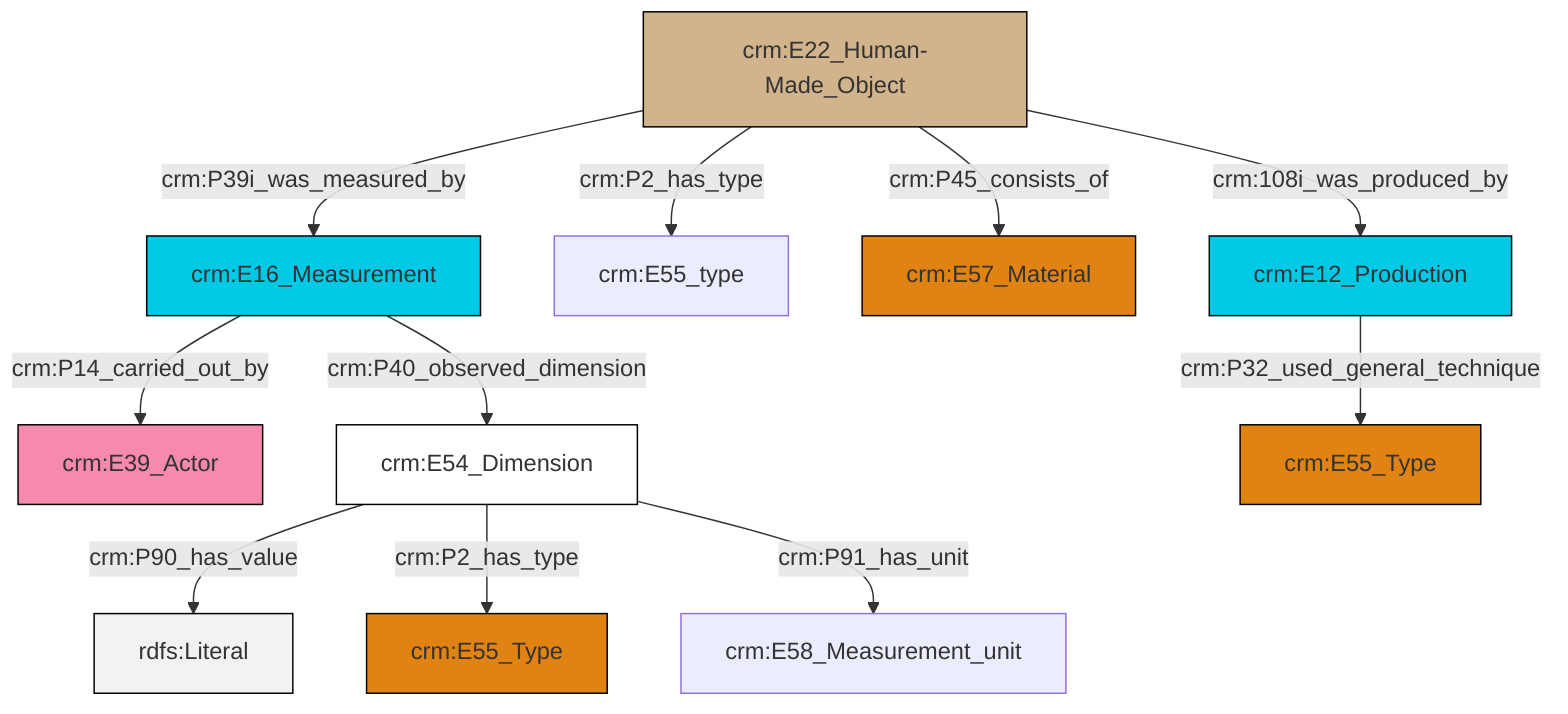 graph TD
classDef Literal fill:#f2f2f2,stroke:#000000;
classDef CRM_Entity fill:#FFFFFF,stroke:#000000;
classDef Temporal_Entity fill:#00C9E6, stroke:#000000;
classDef Type fill:#E18312, stroke:#000000;
classDef Time-Span fill:#2C9C91, stroke:#000000;
classDef Appellation fill:#FFEB7F, stroke:#000000;
classDef Place fill:#008836, stroke:#000000;
classDef Persistent_Item fill:#B266B2, stroke:#000000;
classDef Conceptual_Object fill:#FFD700, stroke:#000000;
classDef Physical_Thing fill:#D2B48C, stroke:#000000;
classDef Actor fill:#f58aad, stroke:#000000;
classDef PC_Classes fill:#4ce600, stroke:#000000;
classDef Multi fill:#cccccc,stroke:#000000;

2["crm:E22_Human-Made_Object"]:::Physical_Thing -->|crm:P39i_was_measured_by| 3["crm:E16_Measurement"]:::Temporal_Entity
4["crm:E54_Dimension"]:::CRM_Entity -->|crm:P90_has_value| 5[rdfs:Literal]:::Literal
11["crm:E12_Production"]:::Temporal_Entity -->|crm:P32_used_general_technique| 12["crm:E55_Type"]:::Type
2["crm:E22_Human-Made_Object"]:::Physical_Thing -->|crm:P2_has_type| 6["crm:E55_type"]:::Default
2["crm:E22_Human-Made_Object"]:::Physical_Thing -->|crm:P45_consists_of| 13["crm:E57_Material"]:::Type
4["crm:E54_Dimension"]:::CRM_Entity -->|crm:P2_has_type| 9["crm:E55_Type"]:::Type
2["crm:E22_Human-Made_Object"]:::Physical_Thing -->|crm:108i_was_produced_by| 11["crm:E12_Production"]:::Temporal_Entity
4["crm:E54_Dimension"]:::CRM_Entity -->|crm:P91_has_unit| 0["crm:E58_Measurement_unit"]:::Default
3["crm:E16_Measurement"]:::Temporal_Entity -->|crm:P14_carried_out_by| 19["crm:E39_Actor"]:::Actor
3["crm:E16_Measurement"]:::Temporal_Entity -->|crm:P40_observed_dimension| 4["crm:E54_Dimension"]:::CRM_Entity